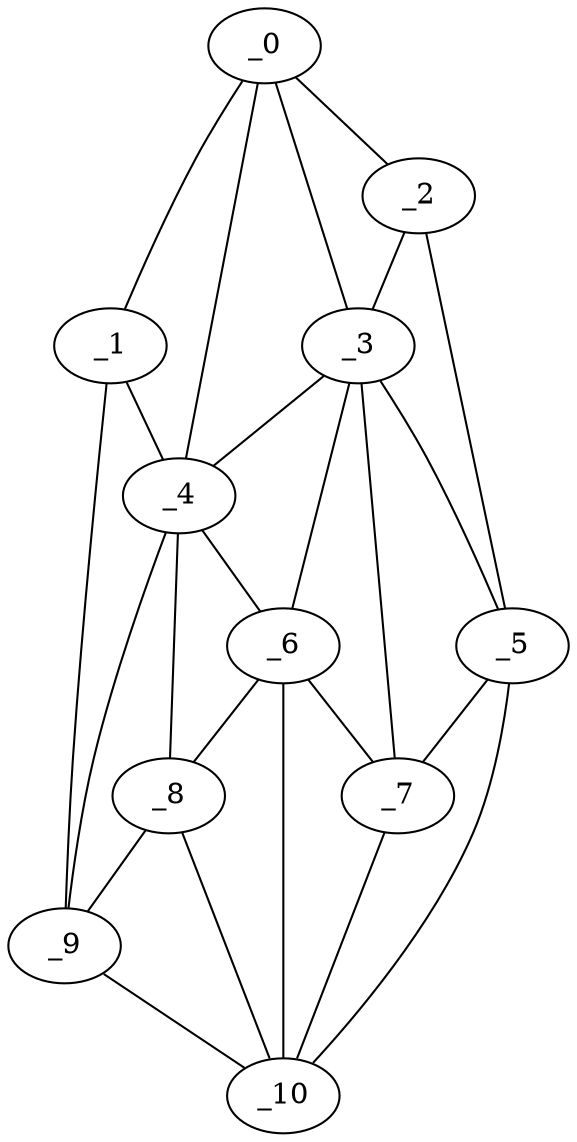 graph "obj75__300.gxl" {
	_0	 [x=37,
		y=16];
	_1	 [x=47,
		y=5];
	_0 -- _1	 [valence=1];
	_2	 [x=60,
		y=65];
	_0 -- _2	 [valence=1];
	_3	 [x=74,
		y=44];
	_0 -- _3	 [valence=1];
	_4	 [x=77,
		y=16];
	_0 -- _4	 [valence=2];
	_1 -- _4	 [valence=2];
	_9	 [x=89,
		y=10];
	_1 -- _9	 [valence=1];
	_2 -- _3	 [valence=1];
	_5	 [x=78,
		y=63];
	_2 -- _5	 [valence=1];
	_3 -- _4	 [valence=2];
	_3 -- _5	 [valence=2];
	_6	 [x=79,
		y=36];
	_3 -- _6	 [valence=2];
	_7	 [x=84,
		y=44];
	_3 -- _7	 [valence=2];
	_4 -- _6	 [valence=2];
	_8	 [x=85,
		y=22];
	_4 -- _8	 [valence=1];
	_4 -- _9	 [valence=1];
	_5 -- _7	 [valence=1];
	_10	 [x=91,
		y=26];
	_5 -- _10	 [valence=1];
	_6 -- _7	 [valence=2];
	_6 -- _8	 [valence=2];
	_6 -- _10	 [valence=1];
	_7 -- _10	 [valence=1];
	_8 -- _9	 [valence=1];
	_8 -- _10	 [valence=2];
	_9 -- _10	 [valence=1];
}
